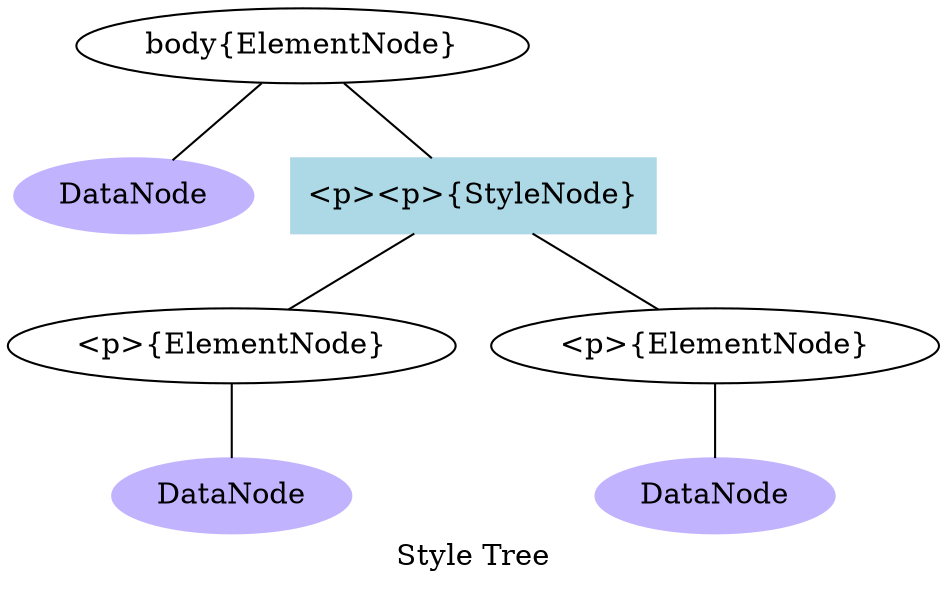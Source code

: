 graph graphname {
    label="Style Tree"
    body[label="body{ElementNode}"]
    data_body[label="DataNode" style=filled, color=".7 .3 1.0"]
    stylenode[label="<p><p>{StyleNode}" , shape=box, style=filled, color=lightblue]
    e1[label="<p>{ElementNode}"]
    e2[label="<p>{ElementNode}"]
    data_e1[label="DataNode" style=filled, color=".7 .3 1.0"]
    data_e2[label="DataNode" style=filled, color=".7 .3 1.0"]

    //style
    body -- stylenode

    stylenode -- e1
    stylenode -- e2

    //datanode
    body -- data_body
    e1 -- data_e1
    e2-- data_e2
}

